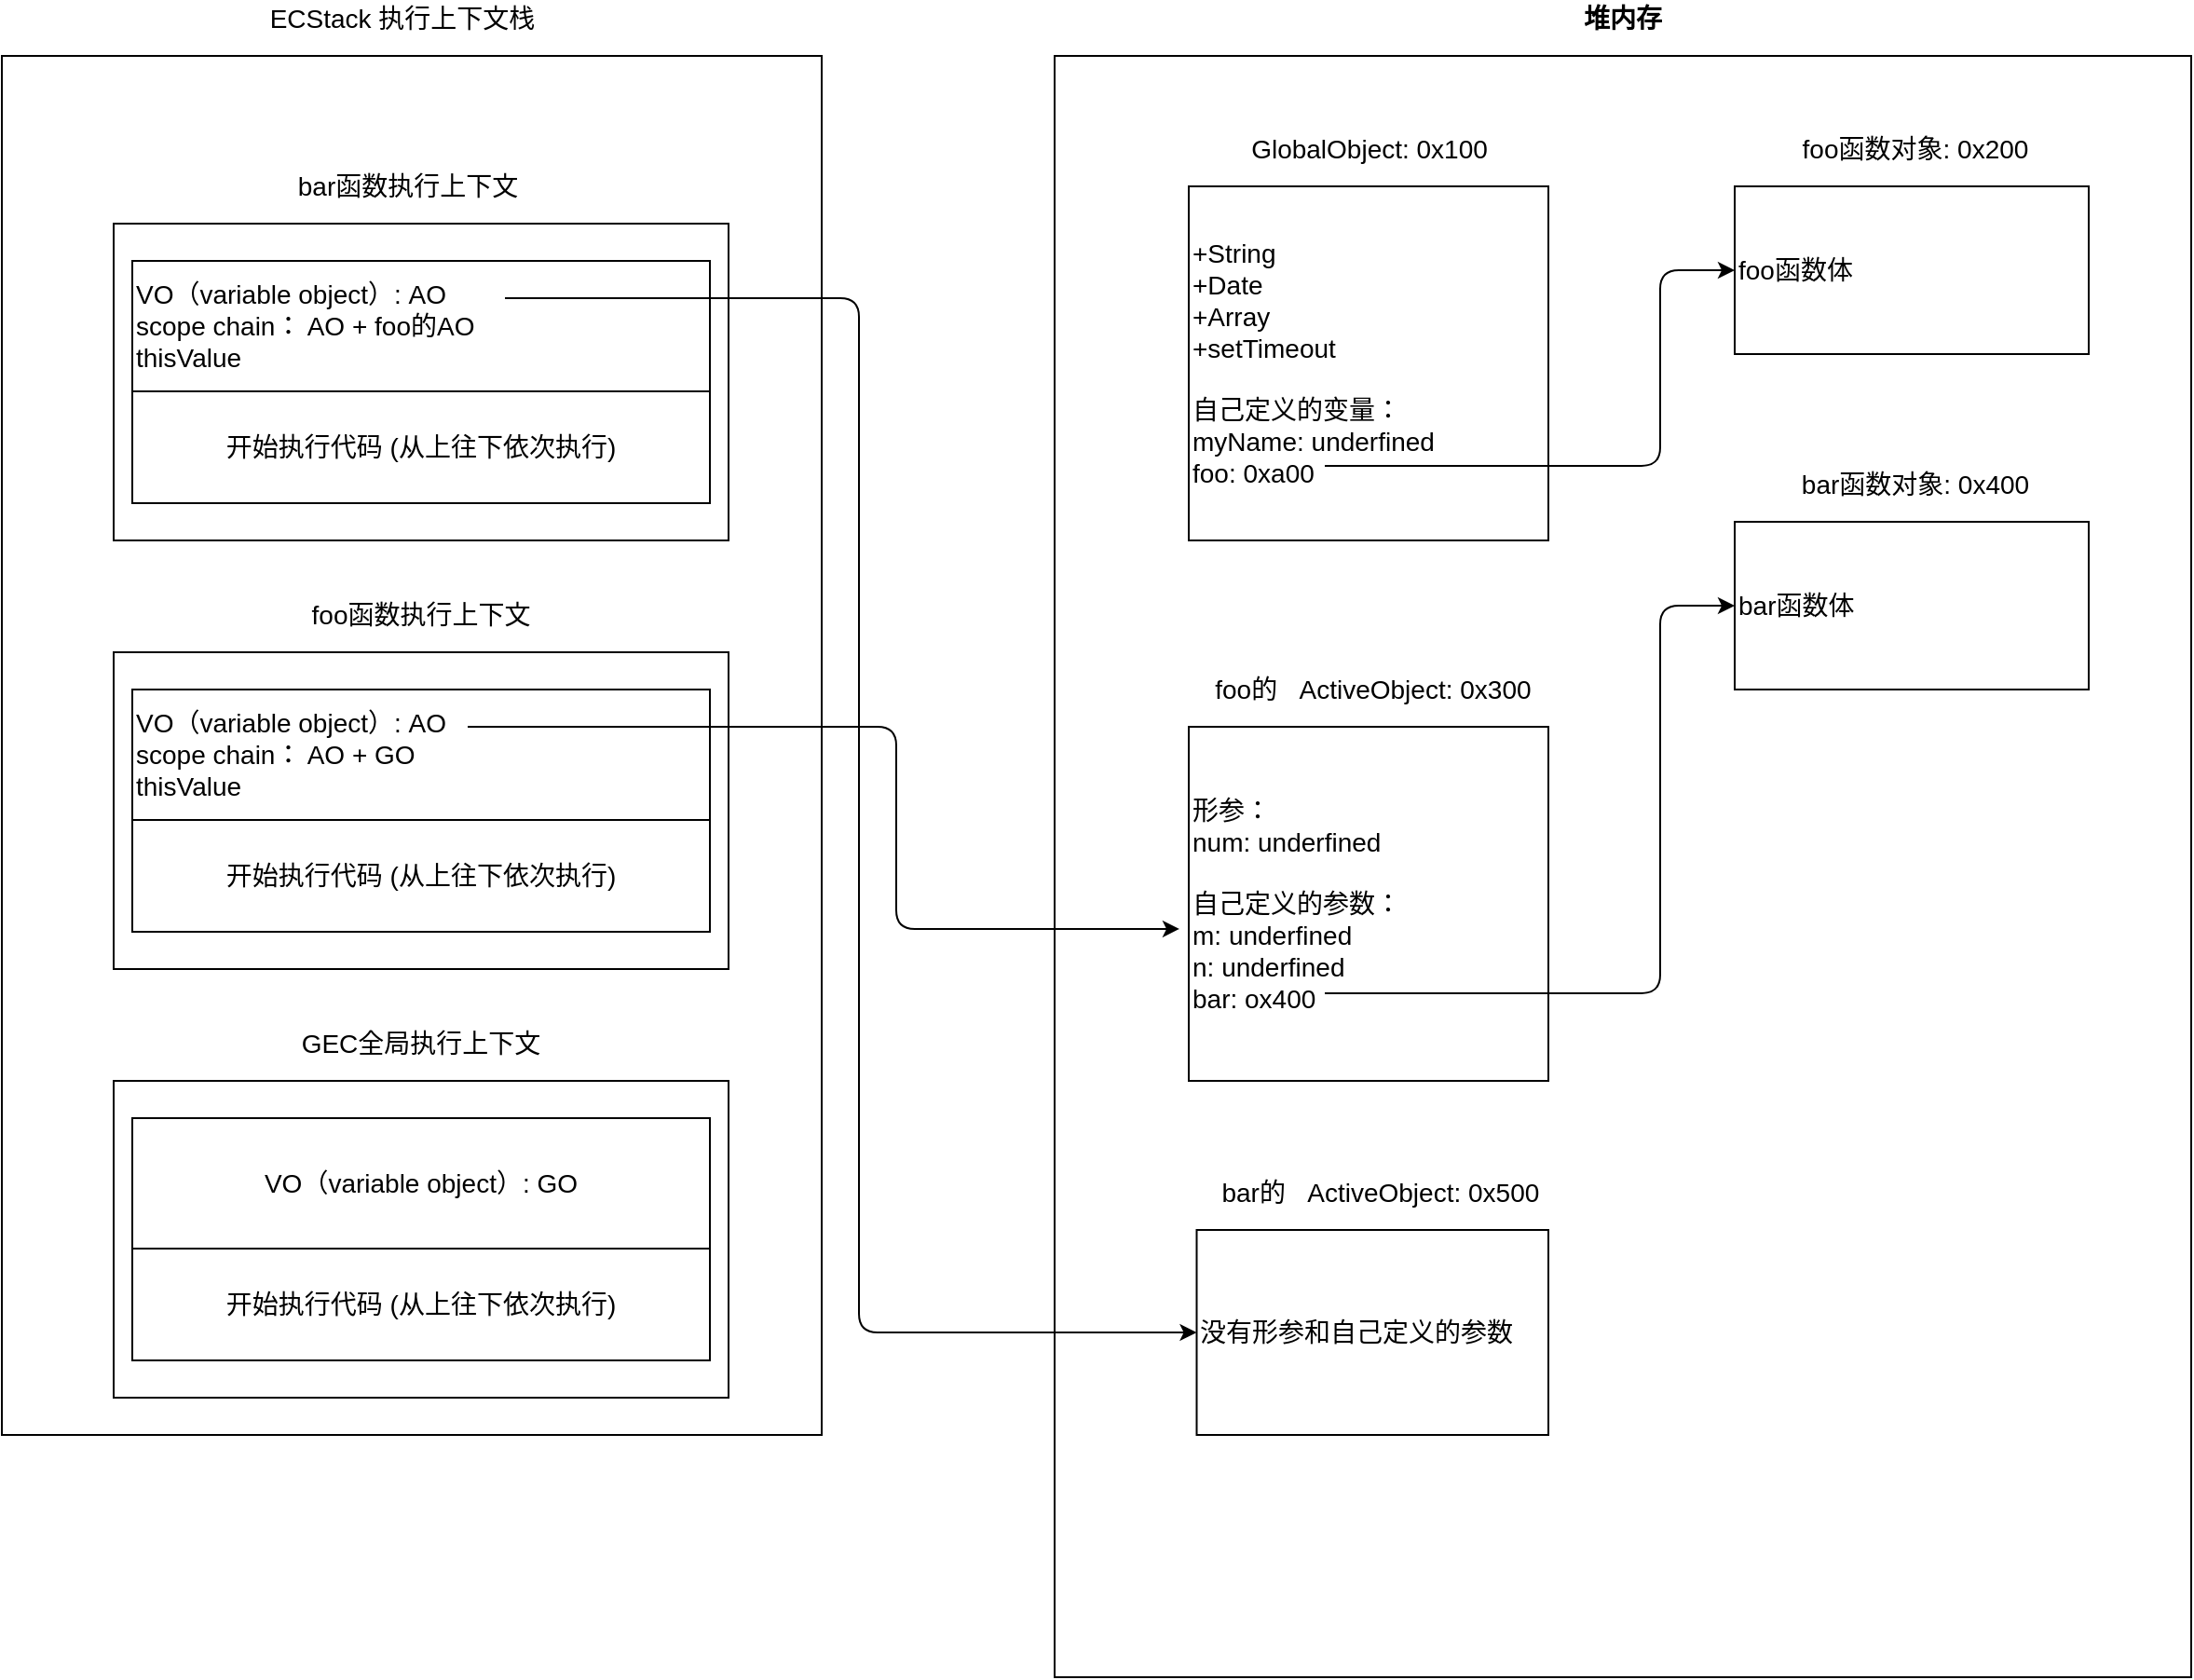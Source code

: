 <mxfile>
    <diagram id="X5Xwaw_v1BLZ7W981Ftk" name="Page-1">
        <mxGraphModel dx="1426" dy="818" grid="1" gridSize="10" guides="1" tooltips="1" connect="1" arrows="1" fold="1" page="1" pageScale="1" pageWidth="1654" pageHeight="2336" math="0" shadow="0">
            <root>
                <mxCell id="0"/>
                <mxCell id="1" parent="0"/>
                <mxCell id="2" value="" style="rounded=0;whiteSpace=wrap;html=1;" vertex="1" parent="1">
                    <mxGeometry x="130" y="150" width="440" height="740" as="geometry"/>
                </mxCell>
                <mxCell id="3" value="ECStack 执行上下文栈" style="text;html=1;strokeColor=none;fillColor=none;align=center;verticalAlign=middle;whiteSpace=wrap;rounded=0;fontSize=14;" vertex="1" parent="1">
                    <mxGeometry x="190" y="120" width="310" height="20" as="geometry"/>
                </mxCell>
                <mxCell id="4" value="" style="rounded=0;whiteSpace=wrap;html=1;fontSize=14;" vertex="1" parent="1">
                    <mxGeometry x="695" y="150" width="610" height="870" as="geometry"/>
                </mxCell>
                <mxCell id="5" value="堆内存" style="text;html=1;strokeColor=none;fillColor=none;align=center;verticalAlign=middle;whiteSpace=wrap;rounded=0;fontSize=14;fontStyle=1" vertex="1" parent="1">
                    <mxGeometry x="940" y="120" width="120" height="20" as="geometry"/>
                </mxCell>
                <mxCell id="7" value="" style="rounded=0;whiteSpace=wrap;html=1;fontSize=14;" vertex="1" parent="1">
                    <mxGeometry x="190" y="700" width="330" height="170" as="geometry"/>
                </mxCell>
                <mxCell id="8" value="GEC全局执行上下文" style="text;html=1;strokeColor=none;fillColor=none;align=center;verticalAlign=middle;whiteSpace=wrap;rounded=0;fontSize=14;" vertex="1" parent="1">
                    <mxGeometry x="260" y="670" width="190" height="20" as="geometry"/>
                </mxCell>
                <mxCell id="9" value="VO（variable object）: GO" style="rounded=0;whiteSpace=wrap;html=1;fontSize=14;" vertex="1" parent="1">
                    <mxGeometry x="200" y="720" width="310" height="70" as="geometry"/>
                </mxCell>
                <mxCell id="10" value="开始执行代码 (从上往下依次执行)" style="rounded=0;whiteSpace=wrap;html=1;fontSize=14;" vertex="1" parent="1">
                    <mxGeometry x="200" y="790" width="310" height="60" as="geometry"/>
                </mxCell>
                <mxCell id="11" value="+String&lt;br&gt;+Date&lt;br&gt;+Array&lt;br&gt;+setTimeout&lt;br&gt;&lt;br&gt;自己定义的变量：&lt;br&gt;myName: underfined&lt;br&gt;foo: 0xa00" style="rounded=0;whiteSpace=wrap;html=1;fontSize=14;align=left;" vertex="1" parent="1">
                    <mxGeometry x="767" y="220" width="193" height="190" as="geometry"/>
                </mxCell>
                <mxCell id="12" value="GlobalObject: 0x100" style="text;html=1;strokeColor=none;fillColor=none;align=center;verticalAlign=middle;whiteSpace=wrap;rounded=0;fontSize=14;" vertex="1" parent="1">
                    <mxGeometry x="788.5" y="190" width="150" height="20" as="geometry"/>
                </mxCell>
                <mxCell id="13" value="foo函数体" style="rounded=0;whiteSpace=wrap;html=1;fontSize=14;align=left;" vertex="1" parent="1">
                    <mxGeometry x="1060" y="220" width="190" height="90" as="geometry"/>
                </mxCell>
                <mxCell id="14" value="foo函数对象: 0x200" style="text;html=1;strokeColor=none;fillColor=none;align=center;verticalAlign=middle;whiteSpace=wrap;rounded=0;fontSize=14;" vertex="1" parent="1">
                    <mxGeometry x="1081.5" y="190" width="150" height="20" as="geometry"/>
                </mxCell>
                <mxCell id="15" value="" style="rounded=0;whiteSpace=wrap;html=1;fontSize=14;" vertex="1" parent="1">
                    <mxGeometry x="190" y="470" width="330" height="170" as="geometry"/>
                </mxCell>
                <mxCell id="16" value="foo函数执行上下文" style="text;html=1;strokeColor=none;fillColor=none;align=center;verticalAlign=middle;whiteSpace=wrap;rounded=0;fontSize=14;" vertex="1" parent="1">
                    <mxGeometry x="260" y="440" width="190" height="20" as="geometry"/>
                </mxCell>
                <mxCell id="17" value="VO（variable object）: AO&lt;br&gt;scope chain： AO + GO&lt;br&gt;thisValue" style="rounded=0;whiteSpace=wrap;html=1;fontSize=14;align=left;" vertex="1" parent="1">
                    <mxGeometry x="200" y="490" width="310" height="70" as="geometry"/>
                </mxCell>
                <mxCell id="18" value="开始执行代码 (从上往下依次执行)" style="rounded=0;whiteSpace=wrap;html=1;fontSize=14;" vertex="1" parent="1">
                    <mxGeometry x="200" y="560" width="310" height="60" as="geometry"/>
                </mxCell>
                <mxCell id="19" value="形参：&lt;br&gt;num: underfined&lt;br&gt;&lt;br&gt;自己定义的参数：&lt;br&gt;m: underfined&lt;br&gt;n: underfined&lt;br&gt;bar: ox400" style="rounded=0;whiteSpace=wrap;html=1;fontSize=14;align=left;" vertex="1" parent="1">
                    <mxGeometry x="767" y="510" width="193" height="190" as="geometry"/>
                </mxCell>
                <mxCell id="20" value="&amp;nbsp;foo的&amp;nbsp; &amp;nbsp;ActiveObject: 0x300" style="text;html=1;strokeColor=none;fillColor=none;align=center;verticalAlign=middle;whiteSpace=wrap;rounded=0;fontSize=14;" vertex="1" parent="1">
                    <mxGeometry x="762.75" y="480" width="201.5" height="20" as="geometry"/>
                </mxCell>
                <mxCell id="21" value="bar函数体" style="rounded=0;whiteSpace=wrap;html=1;fontSize=14;align=left;" vertex="1" parent="1">
                    <mxGeometry x="1060" y="400" width="190" height="90" as="geometry"/>
                </mxCell>
                <mxCell id="22" value="bar函数对象: 0x400" style="text;html=1;strokeColor=none;fillColor=none;align=center;verticalAlign=middle;whiteSpace=wrap;rounded=0;fontSize=14;" vertex="1" parent="1">
                    <mxGeometry x="1081.5" y="370" width="150" height="20" as="geometry"/>
                </mxCell>
                <mxCell id="25" value="" style="edgeStyle=elbowEdgeStyle;elbow=horizontal;endArrow=classic;html=1;fontSize=14;entryX=0;entryY=0.5;entryDx=0;entryDy=0;" edge="1" parent="1" target="21">
                    <mxGeometry width="50" height="50" relative="1" as="geometry">
                        <mxPoint x="840" y="653" as="sourcePoint"/>
                        <mxPoint x="890" y="603" as="targetPoint"/>
                        <Array as="points">
                            <mxPoint x="1020" y="570"/>
                        </Array>
                    </mxGeometry>
                </mxCell>
                <mxCell id="26" value="" style="edgeStyle=elbowEdgeStyle;elbow=horizontal;endArrow=classic;html=1;fontSize=14;" edge="1" parent="1" target="13">
                    <mxGeometry width="50" height="50" relative="1" as="geometry">
                        <mxPoint x="840" y="370" as="sourcePoint"/>
                        <mxPoint x="890" y="320" as="targetPoint"/>
                        <Array as="points">
                            <mxPoint x="1020" y="320"/>
                        </Array>
                    </mxGeometry>
                </mxCell>
                <mxCell id="27" value="" style="edgeStyle=elbowEdgeStyle;elbow=horizontal;endArrow=classic;html=1;fontSize=14;entryX=-0.026;entryY=0.571;entryDx=0;entryDy=0;entryPerimeter=0;" edge="1" parent="1" target="19">
                    <mxGeometry width="50" height="50" relative="1" as="geometry">
                        <mxPoint x="380" y="510" as="sourcePoint"/>
                        <mxPoint x="430" y="460" as="targetPoint"/>
                        <Array as="points">
                            <mxPoint x="610" y="570"/>
                        </Array>
                    </mxGeometry>
                </mxCell>
                <mxCell id="28" value="" style="rounded=0;whiteSpace=wrap;html=1;fontSize=14;" vertex="1" parent="1">
                    <mxGeometry x="190" y="240" width="330" height="170" as="geometry"/>
                </mxCell>
                <mxCell id="29" value="VO（variable object）: AO&lt;br&gt;scope chain： AO + foo的AO&amp;nbsp;&lt;br&gt;thisValue" style="rounded=0;whiteSpace=wrap;html=1;fontSize=14;align=left;" vertex="1" parent="1">
                    <mxGeometry x="200" y="260" width="310" height="70" as="geometry"/>
                </mxCell>
                <mxCell id="30" value="开始执行代码 (从上往下依次执行)" style="rounded=0;whiteSpace=wrap;html=1;fontSize=14;" vertex="1" parent="1">
                    <mxGeometry x="200" y="330" width="310" height="60" as="geometry"/>
                </mxCell>
                <mxCell id="31" value="bar函数执行上下文" style="text;html=1;strokeColor=none;fillColor=none;align=center;verticalAlign=middle;whiteSpace=wrap;rounded=0;fontSize=14;" vertex="1" parent="1">
                    <mxGeometry x="253" y="210" width="190" height="20" as="geometry"/>
                </mxCell>
                <mxCell id="32" value="没有形参和自己定义的参数" style="rounded=0;whiteSpace=wrap;html=1;fontSize=14;align=left;" vertex="1" parent="1">
                    <mxGeometry x="771.25" y="780" width="188.75" height="110" as="geometry"/>
                </mxCell>
                <mxCell id="33" value="&amp;nbsp;bar的&amp;nbsp; &amp;nbsp;ActiveObject: 0x500" style="text;html=1;strokeColor=none;fillColor=none;align=center;verticalAlign=middle;whiteSpace=wrap;rounded=0;fontSize=14;" vertex="1" parent="1">
                    <mxGeometry x="767" y="750" width="201.5" height="20" as="geometry"/>
                </mxCell>
                <mxCell id="34" value="" style="edgeStyle=elbowEdgeStyle;elbow=horizontal;endArrow=classic;html=1;fontSize=14;entryX=0;entryY=0.5;entryDx=0;entryDy=0;" edge="1" parent="1" target="32">
                    <mxGeometry width="50" height="50" relative="1" as="geometry">
                        <mxPoint x="400" y="280" as="sourcePoint"/>
                        <mxPoint x="450" y="230" as="targetPoint"/>
                        <Array as="points">
                            <mxPoint x="590" y="750"/>
                            <mxPoint x="600" y="750"/>
                        </Array>
                    </mxGeometry>
                </mxCell>
            </root>
        </mxGraphModel>
    </diagram>
</mxfile>